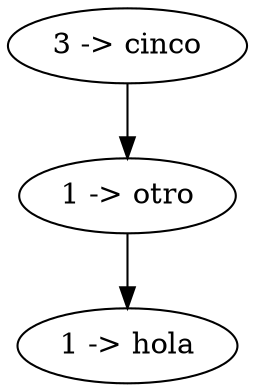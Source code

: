 digraph G { 
Node0[label="3 -> cinco"];
Node1[label="1 -> otro"];
Node0 -> Node1;
Node2[label="1 -> hola"];
Node1 -> Node2;
}